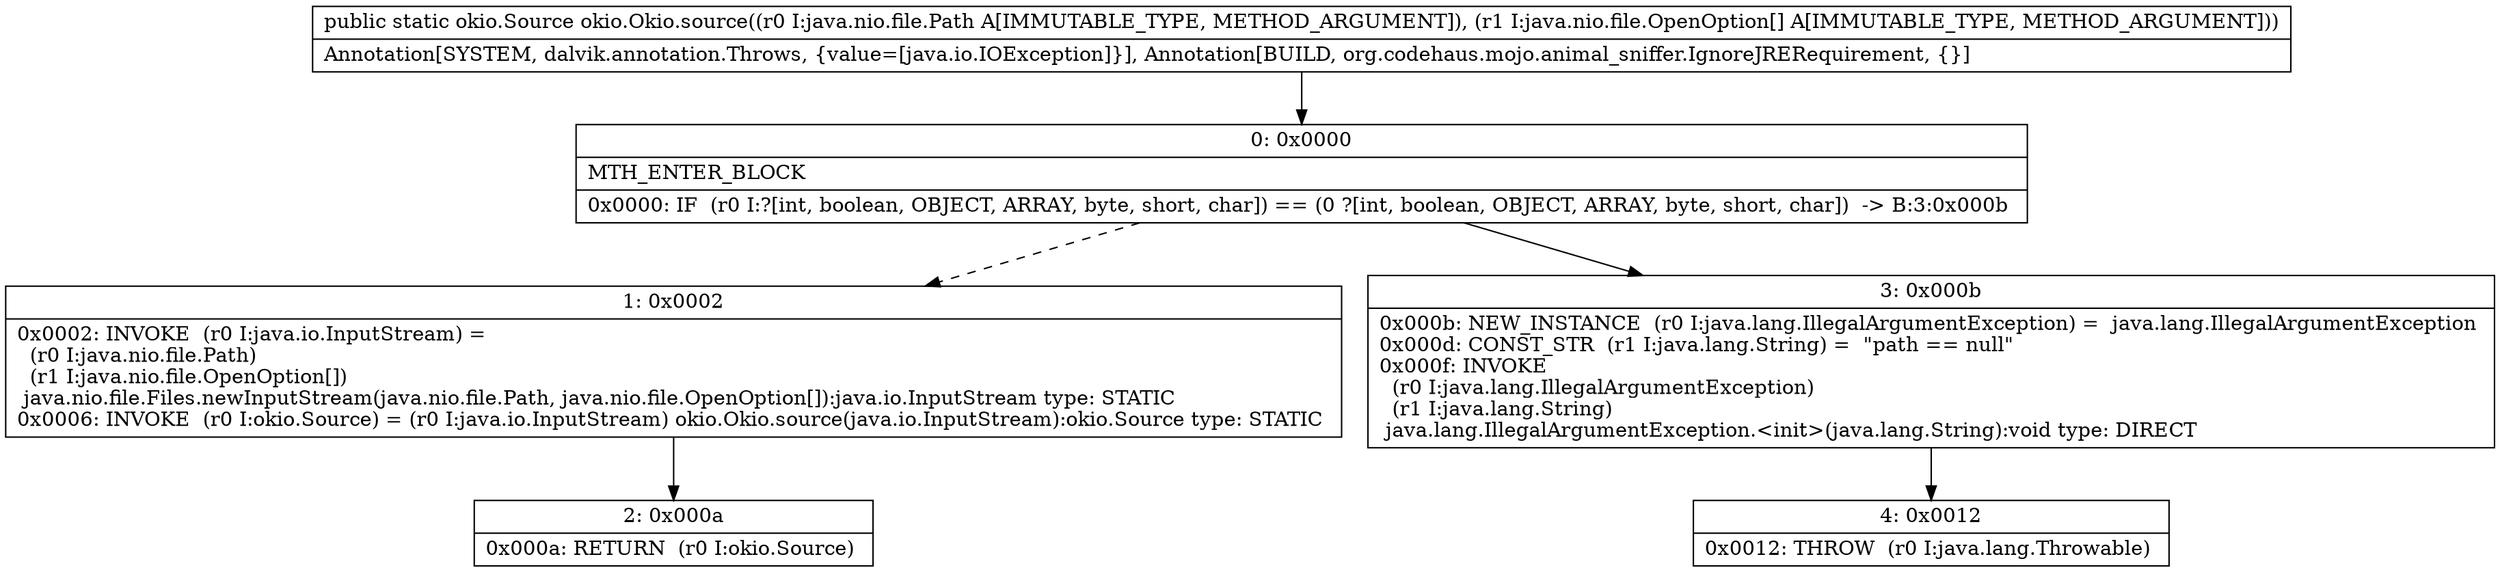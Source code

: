 digraph "CFG forokio.Okio.source(Ljava\/nio\/file\/Path;[Ljava\/nio\/file\/OpenOption;)Lokio\/Source;" {
Node_0 [shape=record,label="{0\:\ 0x0000|MTH_ENTER_BLOCK\l|0x0000: IF  (r0 I:?[int, boolean, OBJECT, ARRAY, byte, short, char]) == (0 ?[int, boolean, OBJECT, ARRAY, byte, short, char])  \-\> B:3:0x000b \l}"];
Node_1 [shape=record,label="{1\:\ 0x0002|0x0002: INVOKE  (r0 I:java.io.InputStream) = \l  (r0 I:java.nio.file.Path)\l  (r1 I:java.nio.file.OpenOption[])\l java.nio.file.Files.newInputStream(java.nio.file.Path, java.nio.file.OpenOption[]):java.io.InputStream type: STATIC \l0x0006: INVOKE  (r0 I:okio.Source) = (r0 I:java.io.InputStream) okio.Okio.source(java.io.InputStream):okio.Source type: STATIC \l}"];
Node_2 [shape=record,label="{2\:\ 0x000a|0x000a: RETURN  (r0 I:okio.Source) \l}"];
Node_3 [shape=record,label="{3\:\ 0x000b|0x000b: NEW_INSTANCE  (r0 I:java.lang.IllegalArgumentException) =  java.lang.IllegalArgumentException \l0x000d: CONST_STR  (r1 I:java.lang.String) =  \"path == null\" \l0x000f: INVOKE  \l  (r0 I:java.lang.IllegalArgumentException)\l  (r1 I:java.lang.String)\l java.lang.IllegalArgumentException.\<init\>(java.lang.String):void type: DIRECT \l}"];
Node_4 [shape=record,label="{4\:\ 0x0012|0x0012: THROW  (r0 I:java.lang.Throwable) \l}"];
MethodNode[shape=record,label="{public static okio.Source okio.Okio.source((r0 I:java.nio.file.Path A[IMMUTABLE_TYPE, METHOD_ARGUMENT]), (r1 I:java.nio.file.OpenOption[] A[IMMUTABLE_TYPE, METHOD_ARGUMENT]))  | Annotation[SYSTEM, dalvik.annotation.Throws, \{value=[java.io.IOException]\}], Annotation[BUILD, org.codehaus.mojo.animal_sniffer.IgnoreJRERequirement, \{\}]\l}"];
MethodNode -> Node_0;
Node_0 -> Node_1[style=dashed];
Node_0 -> Node_3;
Node_1 -> Node_2;
Node_3 -> Node_4;
}

